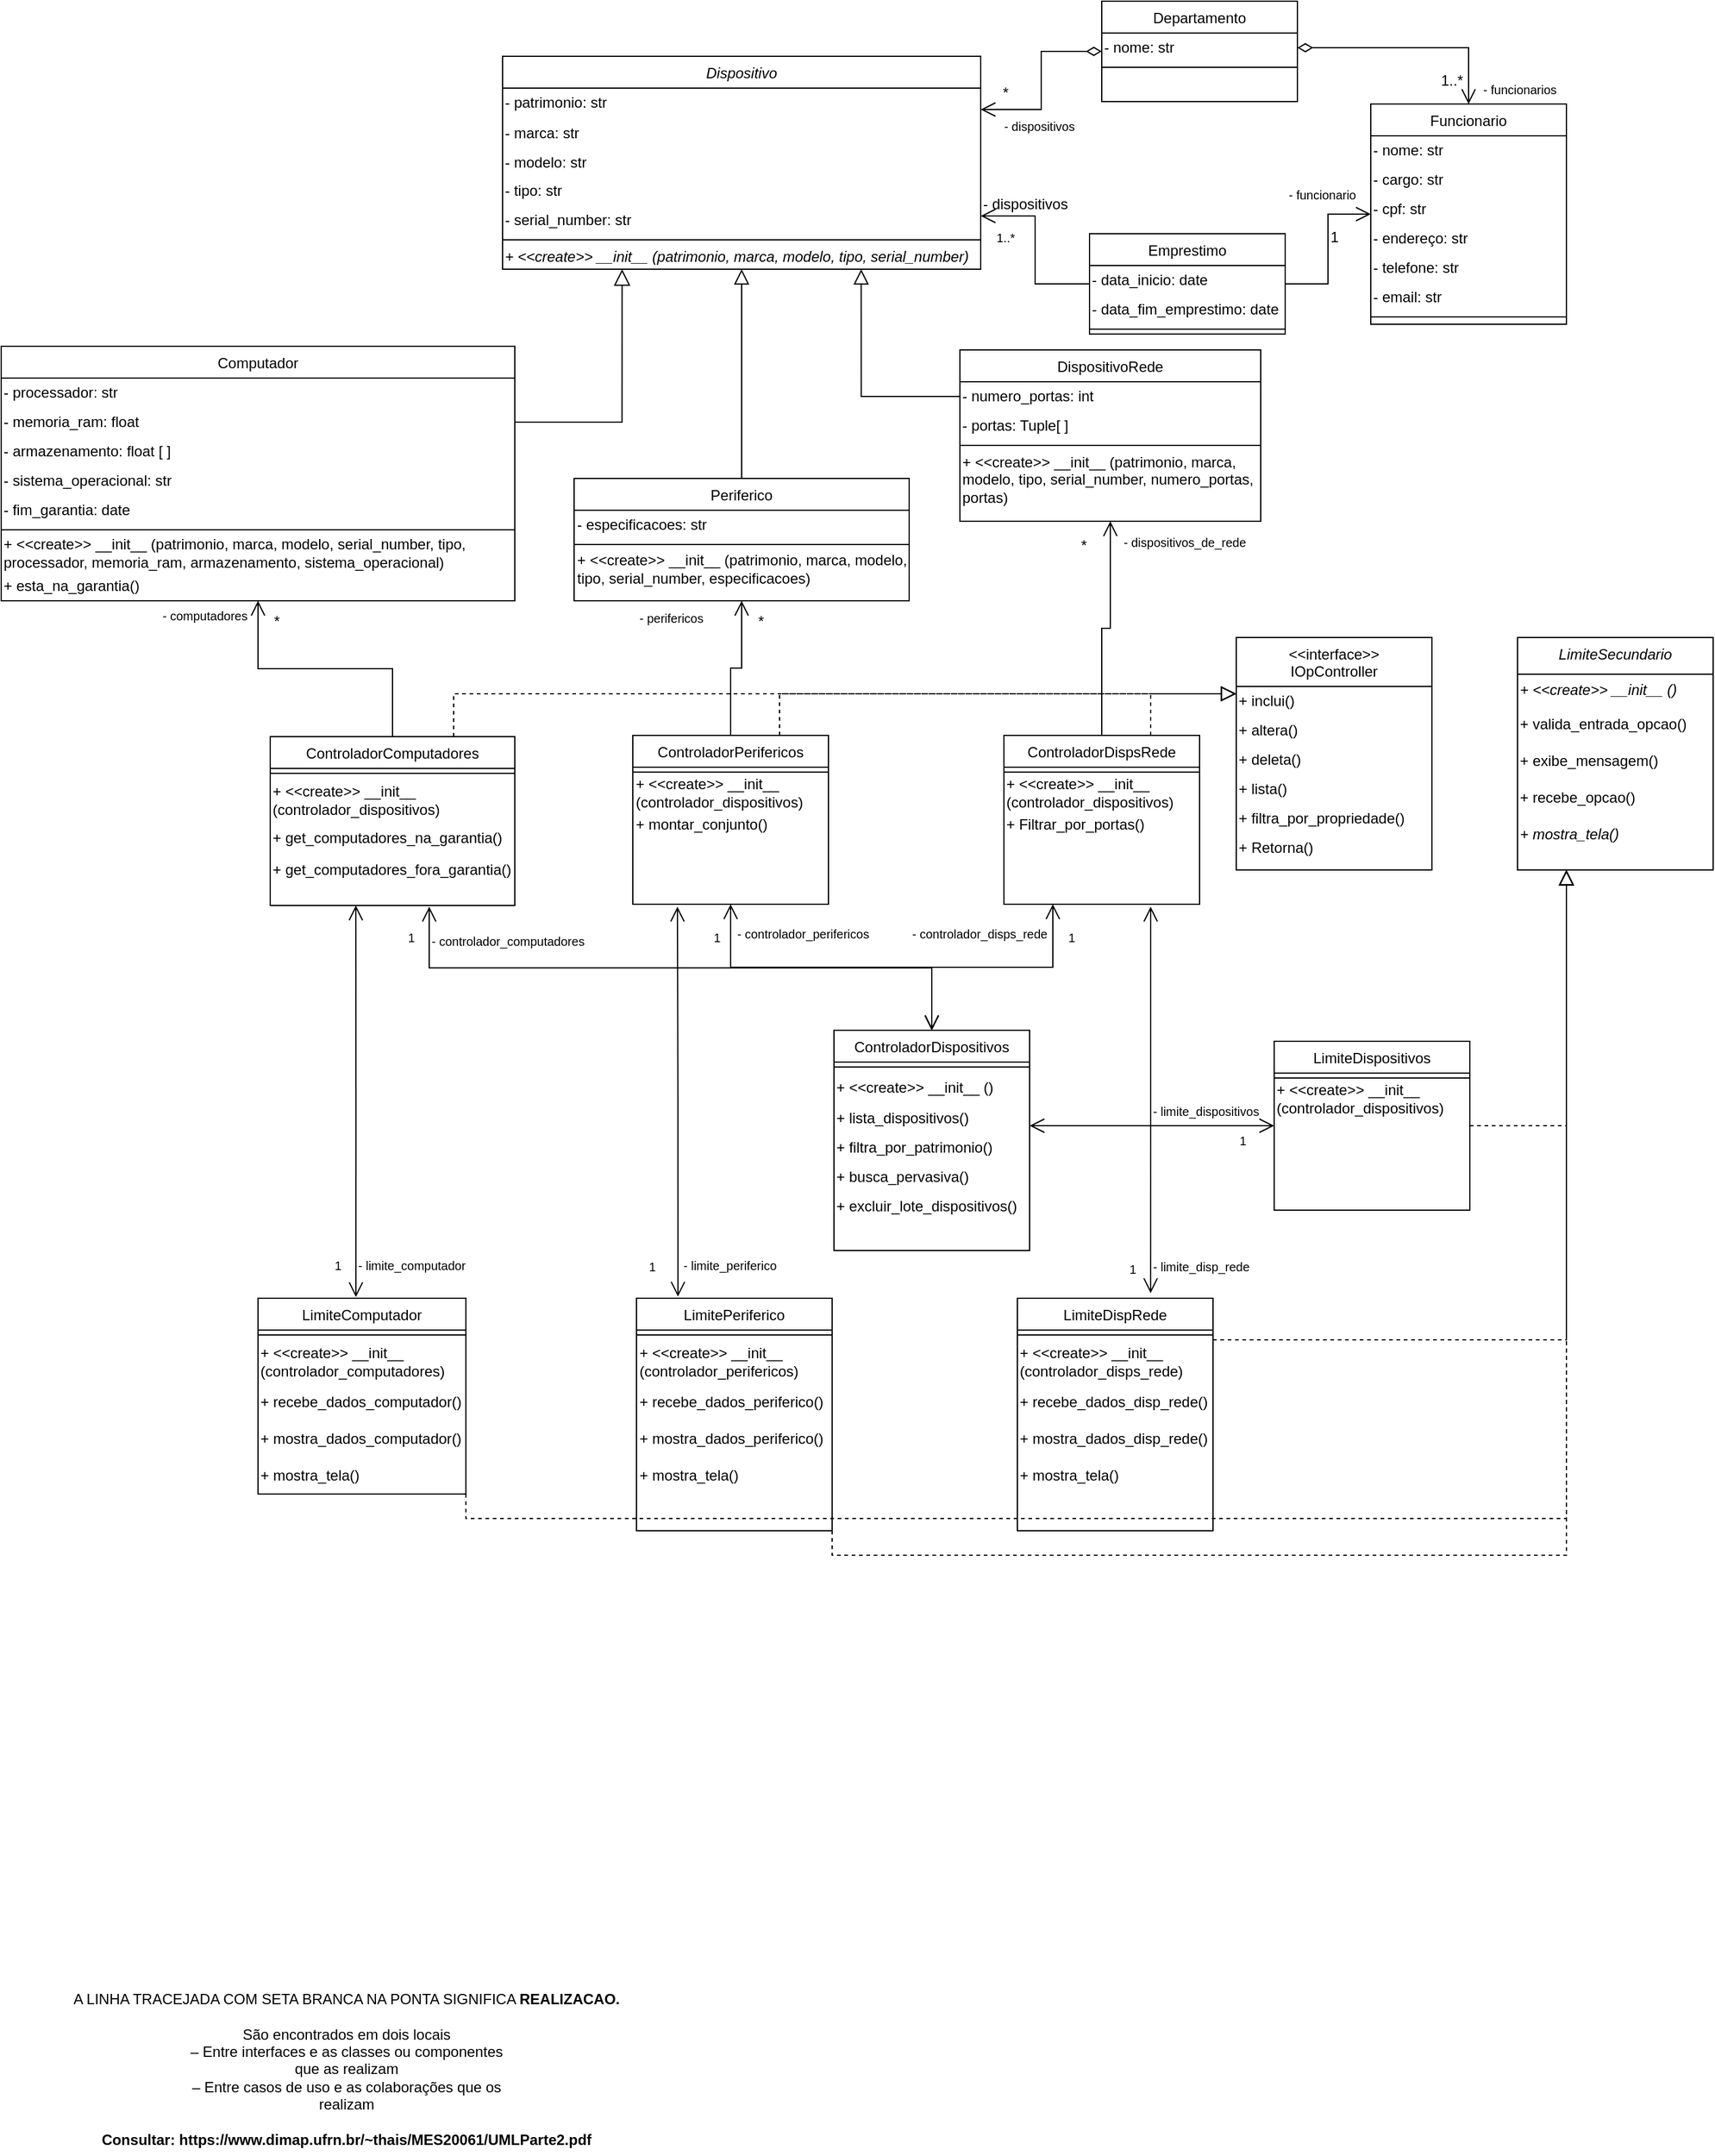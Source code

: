 <mxfile version="21.2.1" type="github">
  <diagram id="C5RBs43oDa-KdzZeNtuy" name="Page-1">
    <mxGraphModel dx="1195" dy="635" grid="1" gridSize="10" guides="1" tooltips="1" connect="1" arrows="1" fold="1" page="1" pageScale="1" pageWidth="827" pageHeight="1169" math="0" shadow="0">
      <root>
        <mxCell id="WIyWlLk6GJQsqaUBKTNV-0" />
        <mxCell id="WIyWlLk6GJQsqaUBKTNV-1" parent="WIyWlLk6GJQsqaUBKTNV-0" />
        <mxCell id="NYMDARJwrDoibZUPulRY-10" style="edgeStyle=orthogonalEdgeStyle;orthogonalLoop=1;jettySize=auto;html=1;exitX=1;exitY=0.25;exitDx=0;exitDy=0;endArrow=diamondThin;endFill=0;entryX=0;entryY=0.5;entryDx=0;entryDy=0;startArrow=open;startFill=0;endSize=10;startSize=10;movable=1;resizable=1;rotatable=1;deletable=1;editable=1;locked=0;connectable=1;shadow=0;strokeColor=default;rounded=0;jumpStyle=none;jumpSize=6;strokeWidth=1;" parent="WIyWlLk6GJQsqaUBKTNV-1" source="zkfFHV4jXpPFQw0GAbJ--0" target="NYMDARJwrDoibZUPulRY-5" edge="1">
          <mxGeometry relative="1" as="geometry">
            <mxPoint x="970" y="445" as="targetPoint" />
          </mxGeometry>
        </mxCell>
        <mxCell id="zkfFHV4jXpPFQw0GAbJ--13" value="Periferico" style="swimlane;fontStyle=0;align=center;verticalAlign=top;childLayout=stackLayout;horizontal=1;startSize=26;horizontalStack=0;resizeParent=1;resizeLast=0;collapsible=1;marginBottom=0;rounded=0;shadow=0;strokeWidth=1;" parent="WIyWlLk6GJQsqaUBKTNV-1" vertex="1">
          <mxGeometry x="508.5" y="690" width="274" height="100" as="geometry">
            <mxRectangle x="508.5" y="690" width="170" height="26" as="alternateBounds" />
          </mxGeometry>
        </mxCell>
        <mxCell id="NYMDARJwrDoibZUPulRY-46" value="- especificacoes: str" style="text;html=1;strokeColor=none;fillColor=none;align=left;verticalAlign=middle;whiteSpace=wrap;rounded=0;" parent="zkfFHV4jXpPFQw0GAbJ--13" vertex="1">
          <mxGeometry y="26" width="274" height="24" as="geometry" />
        </mxCell>
        <mxCell id="zkfFHV4jXpPFQw0GAbJ--15" value="" style="line;html=1;strokeWidth=1;align=left;verticalAlign=middle;spacingTop=-1;spacingLeft=3;spacingRight=3;rotatable=0;labelPosition=right;points=[];portConstraint=eastwest;" parent="zkfFHV4jXpPFQw0GAbJ--13" vertex="1">
          <mxGeometry y="50" width="274" height="8" as="geometry" />
        </mxCell>
        <mxCell id="lidPcUaBoBGW-wPT9ohr-1" value="&lt;span style=&quot;border-color: var(--border-color);&quot;&gt;+ &amp;lt;&amp;lt;create&amp;gt;&amp;gt; __init__ (patrimonio, marca, modelo, tipo, serial_number, especificacoes)&lt;/span&gt;" style="text;html=1;strokeColor=none;fillColor=none;align=left;verticalAlign=middle;whiteSpace=wrap;rounded=0;" vertex="1" parent="zkfFHV4jXpPFQw0GAbJ--13">
          <mxGeometry y="58" width="274" height="32" as="geometry" />
        </mxCell>
        <mxCell id="zkfFHV4jXpPFQw0GAbJ--16" value="" style="endArrow=block;endSize=10;endFill=0;shadow=0;strokeWidth=1;rounded=0;edgeStyle=elbowEdgeStyle;elbow=vertical;entryX=0.5;entryY=1;entryDx=0;entryDy=0;" parent="WIyWlLk6GJQsqaUBKTNV-1" source="zkfFHV4jXpPFQw0GAbJ--13" target="zkfFHV4jXpPFQw0GAbJ--0" edge="1">
          <mxGeometry width="160" relative="1" as="geometry">
            <mxPoint x="540" y="663" as="sourcePoint" />
            <mxPoint x="620" y="510" as="targetPoint" />
          </mxGeometry>
        </mxCell>
        <mxCell id="NYMDARJwrDoibZUPulRY-9" style="edgeStyle=orthogonalEdgeStyle;rounded=0;orthogonalLoop=1;jettySize=auto;html=1;exitX=1;exitY=0.5;exitDx=0;exitDy=0;entryX=0.5;entryY=0;entryDx=0;entryDy=0;endArrow=open;endFill=0;startArrow=diamondThin;startFill=0;endSize=10;startSize=10;" parent="WIyWlLk6GJQsqaUBKTNV-1" source="NYMDARJwrDoibZUPulRY-19" target="NYMDARJwrDoibZUPulRY-7" edge="1">
          <mxGeometry relative="1" as="geometry" />
        </mxCell>
        <mxCell id="NYMDARJwrDoibZUPulRY-5" value="Departamento" style="swimlane;fontStyle=0;align=center;verticalAlign=top;childLayout=stackLayout;horizontal=1;startSize=26;horizontalStack=0;resizeParent=1;resizeLast=0;collapsible=1;marginBottom=0;rounded=0;shadow=0;strokeWidth=1;" parent="WIyWlLk6GJQsqaUBKTNV-1" vertex="1">
          <mxGeometry x="940" y="300" width="160" height="82" as="geometry">
            <mxRectangle x="340" y="380" width="170" height="26" as="alternateBounds" />
          </mxGeometry>
        </mxCell>
        <mxCell id="NYMDARJwrDoibZUPulRY-19" value="- nome: str" style="text;html=1;strokeColor=none;fillColor=none;align=left;verticalAlign=middle;whiteSpace=wrap;rounded=0;" parent="NYMDARJwrDoibZUPulRY-5" vertex="1">
          <mxGeometry y="26" width="160" height="24" as="geometry" />
        </mxCell>
        <mxCell id="NYMDARJwrDoibZUPulRY-6" value="" style="line;html=1;strokeWidth=1;align=left;verticalAlign=middle;spacingTop=-1;spacingLeft=3;spacingRight=3;rotatable=0;labelPosition=right;points=[];portConstraint=eastwest;" parent="NYMDARJwrDoibZUPulRY-5" vertex="1">
          <mxGeometry y="50" width="160" height="8" as="geometry" />
        </mxCell>
        <mxCell id="NYMDARJwrDoibZUPulRY-7" value="Funcionario" style="swimlane;fontStyle=0;align=center;verticalAlign=top;childLayout=stackLayout;horizontal=1;startSize=26;horizontalStack=0;resizeParent=1;resizeLast=0;collapsible=1;marginBottom=0;rounded=0;shadow=0;strokeWidth=1;" parent="WIyWlLk6GJQsqaUBKTNV-1" vertex="1">
          <mxGeometry x="1160" y="384" width="160" height="180" as="geometry">
            <mxRectangle x="340" y="380" width="170" height="26" as="alternateBounds" />
          </mxGeometry>
        </mxCell>
        <mxCell id="NYMDARJwrDoibZUPulRY-22" value="- nome: str" style="text;html=1;strokeColor=none;fillColor=none;align=left;verticalAlign=middle;whiteSpace=wrap;rounded=0;" parent="NYMDARJwrDoibZUPulRY-7" vertex="1">
          <mxGeometry y="26" width="160" height="24" as="geometry" />
        </mxCell>
        <mxCell id="NYMDARJwrDoibZUPulRY-23" value="- cargo: str" style="text;html=1;strokeColor=none;fillColor=none;align=left;verticalAlign=middle;whiteSpace=wrap;rounded=0;" parent="NYMDARJwrDoibZUPulRY-7" vertex="1">
          <mxGeometry y="50" width="160" height="24" as="geometry" />
        </mxCell>
        <mxCell id="NYMDARJwrDoibZUPulRY-24" value="- cpf: str" style="text;html=1;strokeColor=none;fillColor=none;align=left;verticalAlign=middle;whiteSpace=wrap;rounded=0;" parent="NYMDARJwrDoibZUPulRY-7" vertex="1">
          <mxGeometry y="74" width="160" height="24" as="geometry" />
        </mxCell>
        <mxCell id="NYMDARJwrDoibZUPulRY-25" value="- endereço: str" style="text;html=1;strokeColor=none;fillColor=none;align=left;verticalAlign=middle;whiteSpace=wrap;rounded=0;" parent="NYMDARJwrDoibZUPulRY-7" vertex="1">
          <mxGeometry y="98" width="160" height="24" as="geometry" />
        </mxCell>
        <mxCell id="NYMDARJwrDoibZUPulRY-26" value="- telefone: str" style="text;html=1;strokeColor=none;fillColor=none;align=left;verticalAlign=middle;whiteSpace=wrap;rounded=0;" parent="NYMDARJwrDoibZUPulRY-7" vertex="1">
          <mxGeometry y="122" width="160" height="24" as="geometry" />
        </mxCell>
        <mxCell id="NYMDARJwrDoibZUPulRY-27" value="- email: str" style="text;html=1;strokeColor=none;fillColor=none;align=left;verticalAlign=middle;whiteSpace=wrap;rounded=0;" parent="NYMDARJwrDoibZUPulRY-7" vertex="1">
          <mxGeometry y="146" width="160" height="24" as="geometry" />
        </mxCell>
        <mxCell id="NYMDARJwrDoibZUPulRY-8" value="" style="line;html=1;strokeWidth=1;align=left;verticalAlign=middle;spacingTop=-1;spacingLeft=3;spacingRight=3;rotatable=0;labelPosition=right;points=[];portConstraint=eastwest;" parent="NYMDARJwrDoibZUPulRY-7" vertex="1">
          <mxGeometry y="170" width="160" height="8" as="geometry" />
        </mxCell>
        <mxCell id="NYMDARJwrDoibZUPulRY-15" style="edgeStyle=orthogonalEdgeStyle;rounded=0;orthogonalLoop=1;jettySize=auto;html=1;exitX=1;exitY=0.5;exitDx=0;exitDy=0;entryX=0;entryY=0.5;entryDx=0;entryDy=0;endArrow=open;endFill=0;endSize=10;startSize=10;" parent="WIyWlLk6GJQsqaUBKTNV-1" source="NYMDARJwrDoibZUPulRY-12" target="NYMDARJwrDoibZUPulRY-7" edge="1">
          <mxGeometry relative="1" as="geometry" />
        </mxCell>
        <mxCell id="NYMDARJwrDoibZUPulRY-12" value="Emprestimo" style="swimlane;fontStyle=0;align=center;verticalAlign=top;childLayout=stackLayout;horizontal=1;startSize=26;horizontalStack=0;resizeParent=1;resizeLast=0;collapsible=1;marginBottom=0;rounded=0;shadow=0;strokeWidth=1;" parent="WIyWlLk6GJQsqaUBKTNV-1" vertex="1">
          <mxGeometry x="930" y="490" width="160" height="82" as="geometry">
            <mxRectangle x="340" y="380" width="170" height="26" as="alternateBounds" />
          </mxGeometry>
        </mxCell>
        <mxCell id="NYMDARJwrDoibZUPulRY-32" value="- data_inicio: date" style="text;html=1;strokeColor=none;fillColor=none;align=left;verticalAlign=middle;whiteSpace=wrap;rounded=0;spacing=2;" parent="NYMDARJwrDoibZUPulRY-12" vertex="1">
          <mxGeometry y="26" width="160" height="24" as="geometry" />
        </mxCell>
        <mxCell id="NYMDARJwrDoibZUPulRY-33" value="- data_fim_emprestimo: date" style="text;html=1;strokeColor=none;fillColor=none;align=left;verticalAlign=middle;whiteSpace=wrap;rounded=0;spacing=2;" parent="NYMDARJwrDoibZUPulRY-12" vertex="1">
          <mxGeometry y="50" width="160" height="24" as="geometry" />
        </mxCell>
        <mxCell id="NYMDARJwrDoibZUPulRY-13" value="" style="line;html=1;strokeWidth=1;align=left;verticalAlign=middle;spacingTop=-1;spacingLeft=3;spacingRight=3;rotatable=0;labelPosition=right;points=[];portConstraint=eastwest;" parent="NYMDARJwrDoibZUPulRY-12" vertex="1">
          <mxGeometry y="74" width="160" height="8" as="geometry" />
        </mxCell>
        <mxCell id="NYMDARJwrDoibZUPulRY-21" value="- funcionarios" style="text;html=1;strokeColor=none;fillColor=none;align=left;verticalAlign=middle;whiteSpace=wrap;rounded=0;fontSize=10;" parent="WIyWlLk6GJQsqaUBKTNV-1" vertex="1">
          <mxGeometry x="1250" y="360" width="160" height="24" as="geometry" />
        </mxCell>
        <mxCell id="NYMDARJwrDoibZUPulRY-30" value="- funcionario" style="text;html=1;strokeColor=none;fillColor=none;align=right;verticalAlign=middle;whiteSpace=wrap;rounded=0;spacing=2;fontSize=10;" parent="WIyWlLk6GJQsqaUBKTNV-1" vertex="1">
          <mxGeometry x="990" y="446" width="160" height="24" as="geometry" />
        </mxCell>
        <mxCell id="NYMDARJwrDoibZUPulRY-34" value="Computador" style="swimlane;fontStyle=0;align=center;verticalAlign=top;childLayout=stackLayout;horizontal=1;startSize=26;horizontalStack=0;resizeParent=1;resizeLast=0;collapsible=1;marginBottom=0;rounded=0;shadow=0;strokeWidth=1;" parent="WIyWlLk6GJQsqaUBKTNV-1" vertex="1">
          <mxGeometry x="40" y="582" width="420" height="208" as="geometry">
            <mxRectangle x="230" y="140" width="160" height="26" as="alternateBounds" />
          </mxGeometry>
        </mxCell>
        <mxCell id="NYMDARJwrDoibZUPulRY-35" value="- processador: str" style="text;html=1;strokeColor=none;fillColor=none;align=left;verticalAlign=middle;whiteSpace=wrap;rounded=0;" parent="NYMDARJwrDoibZUPulRY-34" vertex="1">
          <mxGeometry y="26" width="420" height="24" as="geometry" />
        </mxCell>
        <mxCell id="NYMDARJwrDoibZUPulRY-36" value="- memoria_ram: float" style="text;html=1;strokeColor=none;fillColor=none;align=left;verticalAlign=middle;whiteSpace=wrap;rounded=0;" parent="NYMDARJwrDoibZUPulRY-34" vertex="1">
          <mxGeometry y="50" width="420" height="24" as="geometry" />
        </mxCell>
        <mxCell id="NYMDARJwrDoibZUPulRY-37" value="- armazenamento: float [ ]" style="text;html=1;strokeColor=none;fillColor=none;align=left;verticalAlign=middle;whiteSpace=wrap;rounded=0;spacing=2;" parent="NYMDARJwrDoibZUPulRY-34" vertex="1">
          <mxGeometry y="74" width="420" height="24" as="geometry" />
        </mxCell>
        <mxCell id="NYMDARJwrDoibZUPulRY-39" value="- sistema_operacional: str" style="text;html=1;strokeColor=none;fillColor=none;align=left;verticalAlign=middle;whiteSpace=wrap;rounded=0;spacing=2;" parent="NYMDARJwrDoibZUPulRY-34" vertex="1">
          <mxGeometry y="98" width="420" height="24" as="geometry" />
        </mxCell>
        <mxCell id="lidPcUaBoBGW-wPT9ohr-49" value="- fim_garantia: date" style="text;html=1;strokeColor=none;fillColor=none;align=left;verticalAlign=middle;whiteSpace=wrap;rounded=0;spacing=2;" vertex="1" parent="NYMDARJwrDoibZUPulRY-34">
          <mxGeometry y="122" width="420" height="24" as="geometry" />
        </mxCell>
        <mxCell id="NYMDARJwrDoibZUPulRY-38" value="" style="line;html=1;strokeWidth=1;align=left;verticalAlign=middle;spacingTop=-1;spacingLeft=3;spacingRight=3;rotatable=0;labelPosition=right;points=[];portConstraint=eastwest;" parent="NYMDARJwrDoibZUPulRY-34" vertex="1">
          <mxGeometry y="146" width="420" height="8" as="geometry" />
        </mxCell>
        <mxCell id="6fdoiSY8JXqc6EE2YmAn-54" value="+ &amp;lt;&amp;lt;create&amp;gt;&amp;gt; __init__ (patrimonio, marca, modelo, serial_number&lt;span&gt;, tipo, processador, memoria_ram, armazenamento, sistema_operacional)&lt;/span&gt;" style="text;html=1;strokeColor=none;fillColor=none;align=left;verticalAlign=middle;whiteSpace=wrap;rounded=0;spacing=2;fontStyle=0" parent="NYMDARJwrDoibZUPulRY-34" vertex="1">
          <mxGeometry y="154" width="420" height="30" as="geometry" />
        </mxCell>
        <mxCell id="lidPcUaBoBGW-wPT9ohr-50" value="&lt;span style=&quot;border-color: var(--border-color);&quot;&gt;+ esta_na_garantia&lt;span style=&quot;&quot;&gt;()&lt;br&gt;&lt;/span&gt;&lt;/span&gt;" style="text;html=1;strokeColor=none;fillColor=none;align=left;verticalAlign=middle;whiteSpace=wrap;rounded=0;fontStyle=0" vertex="1" parent="NYMDARJwrDoibZUPulRY-34">
          <mxGeometry y="184" width="420" height="24" as="geometry" />
        </mxCell>
        <mxCell id="NYMDARJwrDoibZUPulRY-47" value="DispositivoRede" style="swimlane;fontStyle=0;align=center;verticalAlign=top;childLayout=stackLayout;horizontal=1;startSize=26;horizontalStack=0;resizeParent=1;resizeLast=0;collapsible=1;marginBottom=0;rounded=0;shadow=0;strokeWidth=1;" parent="WIyWlLk6GJQsqaUBKTNV-1" vertex="1">
          <mxGeometry x="824" y="585" width="246" height="140" as="geometry">
            <mxRectangle x="230" y="140" width="160" height="26" as="alternateBounds" />
          </mxGeometry>
        </mxCell>
        <mxCell id="NYMDARJwrDoibZUPulRY-49" value="- numero_portas: int" style="text;html=1;strokeColor=none;fillColor=none;align=left;verticalAlign=middle;whiteSpace=wrap;rounded=0;" parent="NYMDARJwrDoibZUPulRY-47" vertex="1">
          <mxGeometry y="26" width="246" height="24" as="geometry" />
        </mxCell>
        <mxCell id="NYMDARJwrDoibZUPulRY-50" value="- portas: Tuple[ ]" style="text;html=1;strokeColor=none;fillColor=none;align=left;verticalAlign=middle;whiteSpace=wrap;rounded=0;spacing=2;" parent="NYMDARJwrDoibZUPulRY-47" vertex="1">
          <mxGeometry y="50" width="246" height="24" as="geometry" />
        </mxCell>
        <mxCell id="NYMDARJwrDoibZUPulRY-52" value="" style="line;html=1;strokeWidth=1;align=left;verticalAlign=middle;spacingTop=-1;spacingLeft=3;spacingRight=3;rotatable=0;labelPosition=right;points=[];portConstraint=eastwest;" parent="NYMDARJwrDoibZUPulRY-47" vertex="1">
          <mxGeometry y="74" width="246" height="8" as="geometry" />
        </mxCell>
        <mxCell id="lidPcUaBoBGW-wPT9ohr-5" value="&lt;span style=&quot;border-color: var(--border-color);&quot;&gt;+ &amp;lt;&amp;lt;create&amp;gt;&amp;gt; __init__ (patrimonio, marca, modelo, tipo, serial_number, numero_portas, portas)&lt;/span&gt;" style="text;html=1;strokeColor=none;fillColor=none;align=left;verticalAlign=middle;whiteSpace=wrap;rounded=0;" vertex="1" parent="NYMDARJwrDoibZUPulRY-47">
          <mxGeometry y="82" width="246" height="48" as="geometry" />
        </mxCell>
        <mxCell id="nvPoZxZMlYjXfIzX_Q3Y-1" value="" style="endArrow=block;endSize=10;endFill=0;shadow=0;strokeWidth=1;rounded=0;edgeStyle=orthogonalEdgeStyle;elbow=vertical;exitX=0;exitY=0.5;exitDx=0;exitDy=0;entryX=0.75;entryY=1;entryDx=0;entryDy=0;" parent="WIyWlLk6GJQsqaUBKTNV-1" source="NYMDARJwrDoibZUPulRY-49" edge="1" target="6fdoiSY8JXqc6EE2YmAn-51">
          <mxGeometry width="160" relative="1" as="geometry">
            <mxPoint x="749.5" y="672" as="sourcePoint" />
            <mxPoint x="730" y="530" as="targetPoint" />
          </mxGeometry>
        </mxCell>
        <mxCell id="nvPoZxZMlYjXfIzX_Q3Y-3" style="edgeStyle=orthogonalEdgeStyle;rounded=0;orthogonalLoop=1;jettySize=auto;html=1;exitX=1;exitY=0.5;exitDx=0;exitDy=0;endArrow=block;endFill=0;endSize=11;entryX=0.25;entryY=1;entryDx=0;entryDy=0;" parent="WIyWlLk6GJQsqaUBKTNV-1" source="NYMDARJwrDoibZUPulRY-36" edge="1" target="6fdoiSY8JXqc6EE2YmAn-51">
          <mxGeometry relative="1" as="geometry">
            <mxPoint x="560" y="520" as="targetPoint" />
          </mxGeometry>
        </mxCell>
        <mxCell id="nvPoZxZMlYjXfIzX_Q3Y-22" style="edgeStyle=orthogonalEdgeStyle;rounded=0;orthogonalLoop=1;jettySize=auto;html=1;exitX=0.5;exitY=0;exitDx=0;exitDy=0;entryX=0.5;entryY=1;entryDx=0;entryDy=0;endArrow=open;endFill=0;endSize=10;startSize=10;" parent="WIyWlLk6GJQsqaUBKTNV-1" source="nvPoZxZMlYjXfIzX_Q3Y-4" target="zkfFHV4jXpPFQw0GAbJ--13" edge="1">
          <mxGeometry relative="1" as="geometry" />
        </mxCell>
        <mxCell id="6fdoiSY8JXqc6EE2YmAn-33" style="edgeStyle=orthogonalEdgeStyle;rounded=0;orthogonalLoop=1;jettySize=auto;html=1;exitX=0.5;exitY=1;exitDx=0;exitDy=0;entryX=0.5;entryY=0;entryDx=0;entryDy=0;endArrow=open;endFill=0;endSize=10;startSize=10;startArrow=open;startFill=0;" parent="WIyWlLk6GJQsqaUBKTNV-1" source="nvPoZxZMlYjXfIzX_Q3Y-4" target="nvPoZxZMlYjXfIzX_Q3Y-23" edge="1">
          <mxGeometry relative="1" as="geometry" />
        </mxCell>
        <mxCell id="lidPcUaBoBGW-wPT9ohr-23" style="rounded=0;orthogonalLoop=1;jettySize=auto;html=1;exitX=0.75;exitY=0;exitDx=0;exitDy=0;dashed=1;endSize=10;endArrow=block;endFill=0;edgeStyle=orthogonalEdgeStyle;entryX=0;entryY=0.25;entryDx=0;entryDy=0;" edge="1" parent="WIyWlLk6GJQsqaUBKTNV-1" source="nvPoZxZMlYjXfIzX_Q3Y-4" target="lidPcUaBoBGW-wPT9ohr-27">
          <mxGeometry relative="1" as="geometry">
            <mxPoint x="1000" y="840" as="targetPoint" />
          </mxGeometry>
        </mxCell>
        <mxCell id="nvPoZxZMlYjXfIzX_Q3Y-4" value="ControladorPerifericos" style="swimlane;fontStyle=0;align=center;verticalAlign=top;childLayout=stackLayout;horizontal=1;startSize=26;horizontalStack=0;resizeParent=1;resizeLast=0;collapsible=1;marginBottom=0;rounded=0;shadow=0;strokeWidth=1;" parent="WIyWlLk6GJQsqaUBKTNV-1" vertex="1">
          <mxGeometry x="556.5" y="900" width="160" height="138" as="geometry">
            <mxRectangle x="230" y="140" width="160" height="26" as="alternateBounds" />
          </mxGeometry>
        </mxCell>
        <mxCell id="nvPoZxZMlYjXfIzX_Q3Y-9" value="" style="line;html=1;strokeWidth=1;align=left;verticalAlign=middle;spacingTop=-1;spacingLeft=3;spacingRight=3;rotatable=0;labelPosition=right;points=[];portConstraint=eastwest;" parent="nvPoZxZMlYjXfIzX_Q3Y-4" vertex="1">
          <mxGeometry y="26" width="160" height="8" as="geometry" />
        </mxCell>
        <mxCell id="lidPcUaBoBGW-wPT9ohr-38" value="&lt;span style=&quot;border-color: var(--border-color);&quot;&gt;+ &amp;lt;&amp;lt;create&amp;gt;&amp;gt; __init__ (controlador_dispositivos)&lt;/span&gt;" style="text;html=1;strokeColor=none;fillColor=none;align=left;verticalAlign=middle;whiteSpace=wrap;rounded=0;fontStyle=0" vertex="1" parent="nvPoZxZMlYjXfIzX_Q3Y-4">
          <mxGeometry y="34" width="160" height="26" as="geometry" />
        </mxCell>
        <mxCell id="lidPcUaBoBGW-wPT9ohr-53" value="&lt;span style=&quot;border-color: var(--border-color);&quot;&gt;+ montar_conjunto()&lt;/span&gt;" style="text;html=1;strokeColor=none;fillColor=none;align=left;verticalAlign=middle;whiteSpace=wrap;rounded=0;fontStyle=0" vertex="1" parent="nvPoZxZMlYjXfIzX_Q3Y-4">
          <mxGeometry y="60" width="160" height="26" as="geometry" />
        </mxCell>
        <mxCell id="nvPoZxZMlYjXfIzX_Q3Y-20" style="edgeStyle=orthogonalEdgeStyle;rounded=0;orthogonalLoop=1;jettySize=auto;html=1;exitX=0.5;exitY=0;exitDx=0;exitDy=0;entryX=0.5;entryY=1;entryDx=0;entryDy=0;endArrow=open;endFill=0;endSize=10;startSize=10;" parent="WIyWlLk6GJQsqaUBKTNV-1" source="nvPoZxZMlYjXfIzX_Q3Y-29" target="NYMDARJwrDoibZUPulRY-34" edge="1">
          <mxGeometry relative="1" as="geometry" />
        </mxCell>
        <mxCell id="nvPoZxZMlYjXfIzX_Q3Y-21" style="edgeStyle=orthogonalEdgeStyle;rounded=0;orthogonalLoop=1;jettySize=auto;html=1;exitX=0.5;exitY=0;exitDx=0;exitDy=0;entryX=0.5;entryY=1;entryDx=0;entryDy=0;endArrow=open;endFill=0;endSize=10;startSize=10;" parent="WIyWlLk6GJQsqaUBKTNV-1" source="nvPoZxZMlYjXfIzX_Q3Y-35" target="NYMDARJwrDoibZUPulRY-47" edge="1">
          <mxGeometry relative="1" as="geometry">
            <mxPoint x="826" y="760" as="targetPoint" />
          </mxGeometry>
        </mxCell>
        <mxCell id="nvPoZxZMlYjXfIzX_Q3Y-23" value="ControladorDispositivos" style="swimlane;fontStyle=0;align=center;verticalAlign=top;childLayout=stackLayout;horizontal=1;startSize=26;horizontalStack=0;resizeParent=1;resizeLast=0;collapsible=1;marginBottom=0;rounded=0;shadow=0;strokeWidth=1;" parent="WIyWlLk6GJQsqaUBKTNV-1" vertex="1">
          <mxGeometry x="721" y="1141" width="160" height="180" as="geometry">
            <mxRectangle x="230" y="140" width="160" height="26" as="alternateBounds" />
          </mxGeometry>
        </mxCell>
        <mxCell id="nvPoZxZMlYjXfIzX_Q3Y-28" value="" style="line;html=1;strokeWidth=1;align=left;verticalAlign=middle;spacingTop=-1;spacingLeft=3;spacingRight=3;rotatable=0;labelPosition=right;points=[];portConstraint=eastwest;" parent="nvPoZxZMlYjXfIzX_Q3Y-23" vertex="1">
          <mxGeometry y="26" width="160" height="8" as="geometry" />
        </mxCell>
        <mxCell id="lidPcUaBoBGW-wPT9ohr-9" value="&lt;span style=&quot;border-color: var(--border-color);&quot;&gt;+ &amp;lt;&amp;lt;create&amp;gt;&amp;gt; __init__ ()&lt;/span&gt;" style="text;html=1;strokeColor=none;fillColor=none;align=left;verticalAlign=middle;whiteSpace=wrap;rounded=0;fontStyle=0" vertex="1" parent="nvPoZxZMlYjXfIzX_Q3Y-23">
          <mxGeometry y="34" width="160" height="26" as="geometry" />
        </mxCell>
        <mxCell id="lidPcUaBoBGW-wPT9ohr-13" value="&lt;span style=&quot;border-color: var(--border-color);&quot;&gt;+ &lt;span style=&quot;&quot;&gt;lista_dispositivos()&lt;br&gt;&lt;/span&gt;&lt;/span&gt;" style="text;html=1;strokeColor=none;fillColor=none;align=left;verticalAlign=middle;whiteSpace=wrap;rounded=0;fontStyle=0" vertex="1" parent="nvPoZxZMlYjXfIzX_Q3Y-23">
          <mxGeometry y="60" width="160" height="24" as="geometry" />
        </mxCell>
        <mxCell id="lidPcUaBoBGW-wPT9ohr-14" value="&lt;span style=&quot;border-color: var(--border-color);&quot;&gt;+ &lt;span style=&quot;&quot;&gt;filtra_por_patrimonio()&lt;br&gt;&lt;/span&gt;&lt;/span&gt;" style="text;html=1;strokeColor=none;fillColor=none;align=left;verticalAlign=middle;whiteSpace=wrap;rounded=0;fontStyle=0" vertex="1" parent="nvPoZxZMlYjXfIzX_Q3Y-23">
          <mxGeometry y="84" width="160" height="24" as="geometry" />
        </mxCell>
        <mxCell id="lidPcUaBoBGW-wPT9ohr-29" value="&lt;span style=&quot;border-color: var(--border-color);&quot;&gt;+ busca_pervasiva&lt;span style=&quot;&quot;&gt;()&lt;br&gt;&lt;/span&gt;&lt;/span&gt;" style="text;html=1;strokeColor=none;fillColor=none;align=left;verticalAlign=middle;whiteSpace=wrap;rounded=0;fontStyle=0" vertex="1" parent="nvPoZxZMlYjXfIzX_Q3Y-23">
          <mxGeometry y="108" width="160" height="24" as="geometry" />
        </mxCell>
        <mxCell id="lidPcUaBoBGW-wPT9ohr-31" value="&lt;span style=&quot;border-color: var(--border-color);&quot;&gt;+&amp;nbsp;excluir_lote_dispositivos&lt;span style=&quot;&quot;&gt;()&lt;br&gt;&lt;/span&gt;&lt;/span&gt;" style="text;html=1;strokeColor=none;fillColor=none;align=left;verticalAlign=middle;whiteSpace=wrap;rounded=0;fontStyle=0" vertex="1" parent="nvPoZxZMlYjXfIzX_Q3Y-23">
          <mxGeometry y="132" width="160" height="24" as="geometry" />
        </mxCell>
        <mxCell id="6fdoiSY8JXqc6EE2YmAn-16" style="edgeStyle=orthogonalEdgeStyle;rounded=0;orthogonalLoop=1;jettySize=auto;html=1;entryX=0.5;entryY=0;entryDx=0;entryDy=0;endArrow=open;endFill=0;endSize=10;startSize=10;startArrow=open;startFill=0;" parent="WIyWlLk6GJQsqaUBKTNV-1" target="nvPoZxZMlYjXfIzX_Q3Y-23" edge="1">
          <mxGeometry relative="1" as="geometry">
            <mxPoint x="390" y="1040" as="sourcePoint" />
            <Array as="points">
              <mxPoint x="390" y="1090" />
              <mxPoint x="801" y="1090" />
            </Array>
          </mxGeometry>
        </mxCell>
        <mxCell id="lidPcUaBoBGW-wPT9ohr-24" style="rounded=0;orthogonalLoop=1;jettySize=auto;html=1;exitX=0.75;exitY=0;exitDx=0;exitDy=0;endSize=10;endArrow=block;endFill=0;dashed=1;entryX=0;entryY=0.25;entryDx=0;entryDy=0;edgeStyle=orthogonalEdgeStyle;" edge="1" parent="WIyWlLk6GJQsqaUBKTNV-1" source="nvPoZxZMlYjXfIzX_Q3Y-29" target="lidPcUaBoBGW-wPT9ohr-27">
          <mxGeometry relative="1" as="geometry">
            <mxPoint x="1050" y="866.5" as="targetPoint" />
          </mxGeometry>
        </mxCell>
        <mxCell id="nvPoZxZMlYjXfIzX_Q3Y-29" value="ControladorComputadores" style="swimlane;fontStyle=0;align=center;verticalAlign=top;childLayout=stackLayout;horizontal=1;startSize=26;horizontalStack=0;resizeParent=1;resizeLast=0;collapsible=1;marginBottom=0;rounded=0;shadow=0;strokeWidth=1;" parent="WIyWlLk6GJQsqaUBKTNV-1" vertex="1">
          <mxGeometry x="260" y="901" width="200" height="138" as="geometry">
            <mxRectangle x="375.5" y="900" width="160" height="26" as="alternateBounds" />
          </mxGeometry>
        </mxCell>
        <mxCell id="nvPoZxZMlYjXfIzX_Q3Y-34" value="" style="line;html=1;strokeWidth=1;align=left;verticalAlign=middle;spacingTop=-1;spacingLeft=3;spacingRight=3;rotatable=0;labelPosition=right;points=[];portConstraint=eastwest;" parent="nvPoZxZMlYjXfIzX_Q3Y-29" vertex="1">
          <mxGeometry y="26" width="200" height="8" as="geometry" />
        </mxCell>
        <mxCell id="lidPcUaBoBGW-wPT9ohr-35" value="&lt;span style=&quot;border-color: var(--border-color);&quot;&gt;+ &amp;lt;&amp;lt;create&amp;gt;&amp;gt; __init__ (controlador_dispositivos)&lt;/span&gt;" style="text;html=1;strokeColor=none;fillColor=none;align=left;verticalAlign=middle;whiteSpace=wrap;rounded=0;fontStyle=0" vertex="1" parent="nvPoZxZMlYjXfIzX_Q3Y-29">
          <mxGeometry y="34" width="200" height="36" as="geometry" />
        </mxCell>
        <mxCell id="lidPcUaBoBGW-wPT9ohr-51" value="+&amp;nbsp;get_computadores_na_garantia()" style="text;html=1;strokeColor=none;fillColor=none;align=left;verticalAlign=middle;whiteSpace=wrap;rounded=0;fontStyle=0" vertex="1" parent="nvPoZxZMlYjXfIzX_Q3Y-29">
          <mxGeometry y="70" width="200" height="26" as="geometry" />
        </mxCell>
        <mxCell id="lidPcUaBoBGW-wPT9ohr-52" value="+&amp;nbsp;get_computadores_fora_garantia()" style="text;html=1;strokeColor=none;fillColor=none;align=left;verticalAlign=middle;whiteSpace=wrap;rounded=0;fontStyle=0" vertex="1" parent="nvPoZxZMlYjXfIzX_Q3Y-29">
          <mxGeometry y="96" width="200" height="26" as="geometry" />
        </mxCell>
        <mxCell id="6fdoiSY8JXqc6EE2YmAn-34" style="edgeStyle=orthogonalEdgeStyle;rounded=0;orthogonalLoop=1;jettySize=auto;html=1;exitX=0.25;exitY=1;exitDx=0;exitDy=0;entryX=0.5;entryY=0;entryDx=0;entryDy=0;endSize=10;endArrow=open;endFill=0;startSize=10;startArrow=open;startFill=0;" parent="WIyWlLk6GJQsqaUBKTNV-1" source="nvPoZxZMlYjXfIzX_Q3Y-35" target="nvPoZxZMlYjXfIzX_Q3Y-23" edge="1">
          <mxGeometry relative="1" as="geometry" />
        </mxCell>
        <mxCell id="lidPcUaBoBGW-wPT9ohr-25" style="rounded=0;orthogonalLoop=1;jettySize=auto;html=1;exitX=0.75;exitY=0;exitDx=0;exitDy=0;entryX=0;entryY=0.25;entryDx=0;entryDy=0;endSize=10;endArrow=block;endFill=0;dashed=1;edgeStyle=orthogonalEdgeStyle;" edge="1" parent="WIyWlLk6GJQsqaUBKTNV-1" source="nvPoZxZMlYjXfIzX_Q3Y-35" target="lidPcUaBoBGW-wPT9ohr-27">
          <mxGeometry relative="1" as="geometry">
            <mxPoint x="1050" y="866.5" as="targetPoint" />
          </mxGeometry>
        </mxCell>
        <mxCell id="nvPoZxZMlYjXfIzX_Q3Y-35" value="ControladorDispsRede" style="swimlane;fontStyle=0;align=center;verticalAlign=top;childLayout=stackLayout;horizontal=1;startSize=26;horizontalStack=0;resizeParent=1;resizeLast=0;collapsible=1;marginBottom=0;rounded=0;shadow=0;strokeWidth=1;" parent="WIyWlLk6GJQsqaUBKTNV-1" vertex="1">
          <mxGeometry x="860" y="900" width="160" height="138" as="geometry">
            <mxRectangle x="230" y="140" width="160" height="26" as="alternateBounds" />
          </mxGeometry>
        </mxCell>
        <mxCell id="nvPoZxZMlYjXfIzX_Q3Y-40" value="" style="line;html=1;strokeWidth=1;align=left;verticalAlign=middle;spacingTop=-1;spacingLeft=3;spacingRight=3;rotatable=0;labelPosition=right;points=[];portConstraint=eastwest;" parent="nvPoZxZMlYjXfIzX_Q3Y-35" vertex="1">
          <mxGeometry y="26" width="160" height="8" as="geometry" />
        </mxCell>
        <mxCell id="lidPcUaBoBGW-wPT9ohr-39" value="&lt;span style=&quot;border-color: var(--border-color);&quot;&gt;+ &amp;lt;&amp;lt;create&amp;gt;&amp;gt; __init__ (controlador_dispositivos)&lt;/span&gt;" style="text;html=1;strokeColor=none;fillColor=none;align=left;verticalAlign=middle;whiteSpace=wrap;rounded=0;fontStyle=0" vertex="1" parent="nvPoZxZMlYjXfIzX_Q3Y-35">
          <mxGeometry y="34" width="160" height="26" as="geometry" />
        </mxCell>
        <mxCell id="lidPcUaBoBGW-wPT9ohr-54" value="&lt;span style=&quot;border-color: var(--border-color);&quot;&gt;+ Filtrar_por_portas()&lt;/span&gt;" style="text;html=1;strokeColor=none;fillColor=none;align=left;verticalAlign=middle;whiteSpace=wrap;rounded=0;fontStyle=0" vertex="1" parent="nvPoZxZMlYjXfIzX_Q3Y-35">
          <mxGeometry y="60" width="160" height="26" as="geometry" />
        </mxCell>
        <mxCell id="6fdoiSY8JXqc6EE2YmAn-3" value="- computadores" style="text;html=1;strokeColor=none;fillColor=none;align=left;verticalAlign=middle;whiteSpace=wrap;rounded=0;spacing=2;fontSize=10;" parent="WIyWlLk6GJQsqaUBKTNV-1" vertex="1">
          <mxGeometry x="170" y="790" width="80" height="24" as="geometry" />
        </mxCell>
        <mxCell id="6fdoiSY8JXqc6EE2YmAn-4" value="- perifericos" style="text;html=1;strokeColor=none;fillColor=none;align=left;verticalAlign=middle;whiteSpace=wrap;rounded=0;spacing=2;fontSize=10;" parent="WIyWlLk6GJQsqaUBKTNV-1" vertex="1">
          <mxGeometry x="559.5" y="792" width="86" height="24" as="geometry" />
        </mxCell>
        <mxCell id="6fdoiSY8JXqc6EE2YmAn-5" value="- dispositivos_de_rede" style="text;html=1;strokeColor=none;fillColor=none;align=left;verticalAlign=middle;whiteSpace=wrap;rounded=0;spacing=2;fontSize=10;" parent="WIyWlLk6GJQsqaUBKTNV-1" vertex="1">
          <mxGeometry x="955.5" y="730" width="129" height="24" as="geometry" />
        </mxCell>
        <mxCell id="6fdoiSY8JXqc6EE2YmAn-7" value="*" style="text;html=1;align=center;verticalAlign=middle;resizable=0;points=[];autosize=1;strokeColor=none;fillColor=none;" parent="WIyWlLk6GJQsqaUBKTNV-1" vertex="1">
          <mxGeometry x="250" y="792" width="30" height="30" as="geometry" />
        </mxCell>
        <mxCell id="6fdoiSY8JXqc6EE2YmAn-9" value="*" style="text;html=1;align=center;verticalAlign=middle;resizable=0;points=[];autosize=1;strokeColor=none;fillColor=none;" parent="WIyWlLk6GJQsqaUBKTNV-1" vertex="1">
          <mxGeometry x="645.5" y="792" width="30" height="30" as="geometry" />
        </mxCell>
        <mxCell id="6fdoiSY8JXqc6EE2YmAn-10" value="*" style="text;html=1;align=center;verticalAlign=middle;resizable=0;points=[];autosize=1;strokeColor=none;fillColor=none;" parent="WIyWlLk6GJQsqaUBKTNV-1" vertex="1">
          <mxGeometry x="910" y="730" width="30" height="30" as="geometry" />
        </mxCell>
        <mxCell id="6fdoiSY8JXqc6EE2YmAn-12" value="1..*" style="text;html=1;align=center;verticalAlign=middle;resizable=0;points=[];autosize=1;strokeColor=none;fillColor=none;" parent="WIyWlLk6GJQsqaUBKTNV-1" vertex="1">
          <mxGeometry x="1206" y="350" width="40" height="30" as="geometry" />
        </mxCell>
        <mxCell id="6fdoiSY8JXqc6EE2YmAn-14" value="1" style="text;html=1;align=center;verticalAlign=middle;resizable=0;points=[];autosize=1;strokeColor=none;fillColor=none;" parent="WIyWlLk6GJQsqaUBKTNV-1" vertex="1">
          <mxGeometry x="1115" y="478" width="30" height="30" as="geometry" />
        </mxCell>
        <mxCell id="lidPcUaBoBGW-wPT9ohr-93" style="edgeStyle=orthogonalEdgeStyle;rounded=0;orthogonalLoop=1;jettySize=auto;html=1;entryX=1;entryY=0.75;entryDx=0;entryDy=0;endArrow=open;endFill=0;startArrow=open;startFill=0;endSize=10;startSize=10;exitX=0;exitY=0.5;exitDx=0;exitDy=0;" edge="1" parent="WIyWlLk6GJQsqaUBKTNV-1" source="6fdoiSY8JXqc6EE2YmAn-18" target="lidPcUaBoBGW-wPT9ohr-13">
          <mxGeometry relative="1" as="geometry">
            <mxPoint x="1020" y="1216" as="sourcePoint" />
          </mxGeometry>
        </mxCell>
        <mxCell id="6fdoiSY8JXqc6EE2YmAn-18" value="LimiteDispositivos" style="swimlane;fontStyle=0;align=center;verticalAlign=top;childLayout=stackLayout;horizontal=1;startSize=26;horizontalStack=0;resizeParent=1;resizeLast=0;collapsible=1;marginBottom=0;rounded=0;shadow=0;strokeWidth=1;" parent="WIyWlLk6GJQsqaUBKTNV-1" vertex="1">
          <mxGeometry x="1081" y="1150" width="160" height="138" as="geometry">
            <mxRectangle x="230" y="140" width="160" height="26" as="alternateBounds" />
          </mxGeometry>
        </mxCell>
        <mxCell id="6fdoiSY8JXqc6EE2YmAn-19" value="" style="line;html=1;strokeWidth=1;align=left;verticalAlign=middle;spacingTop=-1;spacingLeft=3;spacingRight=3;rotatable=0;labelPosition=right;points=[];portConstraint=eastwest;" parent="6fdoiSY8JXqc6EE2YmAn-18" vertex="1">
          <mxGeometry y="26" width="160" height="8" as="geometry" />
        </mxCell>
        <mxCell id="lidPcUaBoBGW-wPT9ohr-58" value="&lt;span style=&quot;border-color: var(--border-color);&quot;&gt;+ &amp;lt;&amp;lt;create&amp;gt;&amp;gt; __init__ (controlador_dispositivos)&lt;/span&gt;" style="text;html=1;strokeColor=none;fillColor=none;align=left;verticalAlign=middle;whiteSpace=wrap;rounded=0;fontStyle=0" vertex="1" parent="6fdoiSY8JXqc6EE2YmAn-18">
          <mxGeometry y="34" width="160" height="26" as="geometry" />
        </mxCell>
        <mxCell id="6fdoiSY8JXqc6EE2YmAn-37" style="edgeStyle=orthogonalEdgeStyle;rounded=0;orthogonalLoop=1;jettySize=auto;html=1;exitX=0.471;exitY=-0.006;exitDx=0;exitDy=0;endSize=10;endArrow=open;endFill=0;startArrow=open;startFill=0;startSize=10;exitPerimeter=0;" parent="WIyWlLk6GJQsqaUBKTNV-1" source="6fdoiSY8JXqc6EE2YmAn-21" edge="1">
          <mxGeometry relative="1" as="geometry">
            <mxPoint x="330" y="1039" as="targetPoint" />
          </mxGeometry>
        </mxCell>
        <mxCell id="lidPcUaBoBGW-wPT9ohr-84" style="edgeStyle=orthogonalEdgeStyle;rounded=0;orthogonalLoop=1;jettySize=auto;html=1;exitX=1;exitY=1;exitDx=0;exitDy=0;entryX=0.25;entryY=1;entryDx=0;entryDy=0;endSize=10;dashed=1;endArrow=block;endFill=0;" edge="1" parent="WIyWlLk6GJQsqaUBKTNV-1" source="6fdoiSY8JXqc6EE2YmAn-21" target="lidPcUaBoBGW-wPT9ohr-68">
          <mxGeometry relative="1" as="geometry" />
        </mxCell>
        <mxCell id="6fdoiSY8JXqc6EE2YmAn-21" value="LimiteComputador" style="swimlane;fontStyle=0;align=center;verticalAlign=top;childLayout=stackLayout;horizontal=1;startSize=26;horizontalStack=0;resizeParent=1;resizeLast=0;collapsible=1;marginBottom=0;rounded=0;shadow=0;strokeWidth=1;" parent="WIyWlLk6GJQsqaUBKTNV-1" vertex="1">
          <mxGeometry x="250" y="1360" width="170" height="160" as="geometry">
            <mxRectangle x="230" y="140" width="160" height="26" as="alternateBounds" />
          </mxGeometry>
        </mxCell>
        <mxCell id="6fdoiSY8JXqc6EE2YmAn-22" value="" style="line;html=1;strokeWidth=1;align=left;verticalAlign=middle;spacingTop=-1;spacingLeft=3;spacingRight=3;rotatable=0;labelPosition=right;points=[];portConstraint=eastwest;" parent="6fdoiSY8JXqc6EE2YmAn-21" vertex="1">
          <mxGeometry y="26" width="170" height="8" as="geometry" />
        </mxCell>
        <mxCell id="lidPcUaBoBGW-wPT9ohr-55" value="&lt;span style=&quot;border-color: var(--border-color);&quot;&gt;+ &amp;lt;&amp;lt;create&amp;gt;&amp;gt; __init__ (controlador_computadores)&lt;/span&gt;" style="text;html=1;strokeColor=none;fillColor=none;align=left;verticalAlign=middle;whiteSpace=wrap;rounded=0;fontStyle=0" vertex="1" parent="6fdoiSY8JXqc6EE2YmAn-21">
          <mxGeometry y="34" width="170" height="36" as="geometry" />
        </mxCell>
        <mxCell id="lidPcUaBoBGW-wPT9ohr-64" value="&lt;span style=&quot;border-color: var(--border-color);&quot;&gt;+ recebe_dados_computador&lt;span&gt;()&lt;/span&gt;&lt;/span&gt;" style="text;html=1;strokeColor=none;fillColor=none;align=left;verticalAlign=middle;whiteSpace=wrap;rounded=0;fontStyle=0" vertex="1" parent="6fdoiSY8JXqc6EE2YmAn-21">
          <mxGeometry y="70" width="170" height="30" as="geometry" />
        </mxCell>
        <mxCell id="lidPcUaBoBGW-wPT9ohr-110" value="&lt;span style=&quot;border-color: var(--border-color);&quot;&gt;+ mostra_dados_computador&lt;span&gt;()&lt;/span&gt;&lt;/span&gt;" style="text;html=1;strokeColor=none;fillColor=none;align=left;verticalAlign=middle;whiteSpace=wrap;rounded=0;fontStyle=0" vertex="1" parent="6fdoiSY8JXqc6EE2YmAn-21">
          <mxGeometry y="100" width="170" height="30" as="geometry" />
        </mxCell>
        <mxCell id="lidPcUaBoBGW-wPT9ohr-104" value="&lt;span style=&quot;border-color: var(--border-color);&quot;&gt;+ mostra_tela&lt;span&gt;()&lt;/span&gt;&lt;/span&gt;" style="text;html=1;strokeColor=none;fillColor=none;align=left;verticalAlign=middle;whiteSpace=wrap;rounded=0;fontStyle=0" vertex="1" parent="6fdoiSY8JXqc6EE2YmAn-21">
          <mxGeometry y="130" width="170" height="30" as="geometry" />
        </mxCell>
        <mxCell id="6fdoiSY8JXqc6EE2YmAn-39" style="edgeStyle=orthogonalEdgeStyle;rounded=0;orthogonalLoop=1;jettySize=auto;html=1;exitX=0.212;exitY=-0.007;exitDx=0;exitDy=0;endArrow=open;endFill=0;startArrow=open;startFill=0;endSize=10;startSize=10;exitPerimeter=0;" parent="WIyWlLk6GJQsqaUBKTNV-1" source="6fdoiSY8JXqc6EE2YmAn-23" edge="1">
          <mxGeometry relative="1" as="geometry">
            <mxPoint x="593" y="1040" as="targetPoint" />
          </mxGeometry>
        </mxCell>
        <mxCell id="6fdoiSY8JXqc6EE2YmAn-40" style="edgeStyle=orthogonalEdgeStyle;rounded=0;orthogonalLoop=1;jettySize=auto;html=1;endArrow=open;endFill=0;startArrow=open;startFill=0;endSize=10;startSize=10;exitX=0.681;exitY=-0.022;exitDx=0;exitDy=0;exitPerimeter=0;" parent="WIyWlLk6GJQsqaUBKTNV-1" source="6fdoiSY8JXqc6EE2YmAn-25" edge="1">
          <mxGeometry relative="1" as="geometry">
            <mxPoint x="980" y="1040" as="targetPoint" />
            <mxPoint x="980" y="1350" as="sourcePoint" />
          </mxGeometry>
        </mxCell>
        <mxCell id="6fdoiSY8JXqc6EE2YmAn-42" value="- limite_computador" style="text;html=1;strokeColor=none;fillColor=none;align=left;verticalAlign=middle;whiteSpace=wrap;rounded=0;spacing=2;fontSize=10;" parent="WIyWlLk6GJQsqaUBKTNV-1" vertex="1">
          <mxGeometry x="330" y="1321" width="110" height="24" as="geometry" />
        </mxCell>
        <mxCell id="6fdoiSY8JXqc6EE2YmAn-43" value="- limite_periferico" style="text;html=1;strokeColor=none;fillColor=none;align=left;verticalAlign=middle;whiteSpace=wrap;rounded=0;spacing=2;fontSize=10;" parent="WIyWlLk6GJQsqaUBKTNV-1" vertex="1">
          <mxGeometry x="596" y="1321" width="99" height="24" as="geometry" />
        </mxCell>
        <mxCell id="6fdoiSY8JXqc6EE2YmAn-44" value="- limite_disp_rede" style="text;html=1;strokeColor=none;fillColor=none;align=left;verticalAlign=middle;whiteSpace=wrap;rounded=0;spacing=2;fontSize=10;" parent="WIyWlLk6GJQsqaUBKTNV-1" vertex="1">
          <mxGeometry x="980" y="1322" width="140" height="24" as="geometry" />
        </mxCell>
        <mxCell id="6fdoiSY8JXqc6EE2YmAn-46" value="1" style="text;html=1;align=center;verticalAlign=middle;resizable=0;points=[];autosize=1;strokeColor=none;fillColor=none;fontSize=10;" parent="WIyWlLk6GJQsqaUBKTNV-1" vertex="1">
          <mxGeometry x="300" y="1318" width="30" height="30" as="geometry" />
        </mxCell>
        <mxCell id="6fdoiSY8JXqc6EE2YmAn-47" value="1" style="text;html=1;align=center;verticalAlign=middle;resizable=0;points=[];autosize=1;strokeColor=none;fillColor=none;fontSize=10;" parent="WIyWlLk6GJQsqaUBKTNV-1" vertex="1">
          <mxGeometry x="556.5" y="1319" width="30" height="30" as="geometry" />
        </mxCell>
        <mxCell id="6fdoiSY8JXqc6EE2YmAn-48" value="1" style="text;html=1;align=center;verticalAlign=middle;resizable=0;points=[];autosize=1;strokeColor=none;fillColor=none;fontSize=10;" parent="WIyWlLk6GJQsqaUBKTNV-1" vertex="1">
          <mxGeometry x="950" y="1321" width="30" height="30" as="geometry" />
        </mxCell>
        <mxCell id="NYMDARJwrDoibZUPulRY-31" value="&lt;font color=&quot;#000000&quot; style=&quot;font-size: 10px;&quot;&gt;- dispositivos&lt;/font&gt;" style="text;html=1;strokeColor=none;fillColor=none;align=right;verticalAlign=middle;whiteSpace=wrap;rounded=0;spacing=2;fontColor=#FF5E36;fontSize=10;" parent="WIyWlLk6GJQsqaUBKTNV-1" vertex="1">
          <mxGeometry x="840" y="390" width="80" height="24" as="geometry" />
        </mxCell>
        <mxCell id="zkfFHV4jXpPFQw0GAbJ--0" value="Dispositivo" style="swimlane;fontStyle=2;align=center;verticalAlign=top;childLayout=stackLayout;horizontal=1;startSize=26;horizontalStack=0;resizeParent=1;resizeLast=0;collapsible=1;marginBottom=0;rounded=0;shadow=0;strokeWidth=1;" parent="WIyWlLk6GJQsqaUBKTNV-1" vertex="1">
          <mxGeometry x="450" y="345" width="391" height="174" as="geometry">
            <mxRectangle x="450" y="345" width="160" height="26" as="alternateBounds" />
          </mxGeometry>
        </mxCell>
        <mxCell id="NYMDARJwrDoibZUPulRY-16" value="&lt;span&gt;- patrimonio: str&lt;/span&gt;" style="text;html=1;strokeColor=none;fillColor=none;align=left;verticalAlign=middle;whiteSpace=wrap;rounded=0;fontStyle=0" parent="zkfFHV4jXpPFQw0GAbJ--0" vertex="1">
          <mxGeometry y="26" width="391" height="24" as="geometry" />
        </mxCell>
        <mxCell id="NYMDARJwrDoibZUPulRY-18" value="&lt;span&gt;- marca: str&lt;/span&gt;" style="text;html=1;strokeColor=none;fillColor=none;align=left;verticalAlign=middle;whiteSpace=wrap;rounded=0;spacing=2;fontStyle=0" parent="zkfFHV4jXpPFQw0GAbJ--0" vertex="1">
          <mxGeometry y="50" width="391" height="26" as="geometry" />
        </mxCell>
        <mxCell id="NYMDARJwrDoibZUPulRY-41" value="&lt;span&gt;- modelo: str&lt;/span&gt;" style="text;html=1;strokeColor=none;fillColor=none;align=left;verticalAlign=middle;whiteSpace=wrap;rounded=0;spacing=2;fontStyle=0" parent="zkfFHV4jXpPFQw0GAbJ--0" vertex="1">
          <mxGeometry y="76" width="391" height="22" as="geometry" />
        </mxCell>
        <mxCell id="lidPcUaBoBGW-wPT9ohr-3" value="- tipo: str" style="text;html=1;strokeColor=none;fillColor=none;align=left;verticalAlign=middle;whiteSpace=wrap;rounded=0;" vertex="1" parent="zkfFHV4jXpPFQw0GAbJ--0">
          <mxGeometry y="98" width="391" height="24" as="geometry" />
        </mxCell>
        <mxCell id="NYMDARJwrDoibZUPulRY-17" value="&lt;span&gt;- serial_number: str&lt;/span&gt;" style="text;html=1;strokeColor=none;fillColor=none;align=left;verticalAlign=middle;whiteSpace=wrap;rounded=0;fontStyle=0" parent="zkfFHV4jXpPFQw0GAbJ--0" vertex="1">
          <mxGeometry y="122" width="391" height="24" as="geometry" />
        </mxCell>
        <mxCell id="zkfFHV4jXpPFQw0GAbJ--4" value="" style="line;html=1;strokeWidth=1;align=left;verticalAlign=middle;spacingTop=-1;spacingLeft=3;spacingRight=3;rotatable=0;labelPosition=right;points=[];portConstraint=eastwest;" parent="zkfFHV4jXpPFQw0GAbJ--0" vertex="1">
          <mxGeometry y="146" width="391" height="8" as="geometry" />
        </mxCell>
        <mxCell id="6fdoiSY8JXqc6EE2YmAn-51" value="&lt;span&gt;&lt;i&gt;+ &amp;lt;&amp;lt;create&amp;gt;&amp;gt; __init__ (patrimonio, marca, modelo, tipo, serial_number)&lt;/i&gt;&lt;/span&gt;" style="text;html=1;strokeColor=none;fillColor=none;align=left;verticalAlign=middle;whiteSpace=wrap;rounded=0;spacing=2;fontStyle=0" parent="zkfFHV4jXpPFQw0GAbJ--0" vertex="1">
          <mxGeometry y="154" width="391" height="20" as="geometry" />
        </mxCell>
        <mxCell id="6fdoiSY8JXqc6EE2YmAn-11" value="*" style="text;html=1;align=center;verticalAlign=middle;resizable=0;points=[];autosize=1;strokeColor=none;fillColor=none;" parent="WIyWlLk6GJQsqaUBKTNV-1" vertex="1">
          <mxGeometry x="846" y="360" width="30" height="30" as="geometry" />
        </mxCell>
        <mxCell id="6fdoiSY8JXqc6EE2YmAn-13" value="1..*" style="text;html=1;align=center;verticalAlign=middle;resizable=0;points=[];autosize=1;strokeColor=none;fillColor=none;fontSize=10;" parent="WIyWlLk6GJQsqaUBKTNV-1" vertex="1">
          <mxGeometry x="841" y="478" width="40" height="30" as="geometry" />
        </mxCell>
        <mxCell id="lidPcUaBoBGW-wPT9ohr-6" value="" style="group;fontSize=10;" vertex="1" connectable="0" parent="WIyWlLk6GJQsqaUBKTNV-1">
          <mxGeometry x="841" y="454" width="86" height="24" as="geometry" />
        </mxCell>
        <mxCell id="lidPcUaBoBGW-wPT9ohr-7" value="" style="group" vertex="1" connectable="0" parent="lidPcUaBoBGW-wPT9ohr-6">
          <mxGeometry width="86" height="24" as="geometry" />
        </mxCell>
        <mxCell id="NYMDARJwrDoibZUPulRY-14" style="edgeStyle=orthogonalEdgeStyle;rounded=0;orthogonalLoop=1;jettySize=auto;html=1;exitX=0;exitY=0.5;exitDx=0;exitDy=0;entryX=1;entryY=0.75;entryDx=0;entryDy=0;endArrow=open;endFill=0;endSize=10;startSize=10;" parent="lidPcUaBoBGW-wPT9ohr-7" source="NYMDARJwrDoibZUPulRY-12" target="zkfFHV4jXpPFQw0GAbJ--0" edge="1">
          <mxGeometry relative="1" as="geometry" />
        </mxCell>
        <mxCell id="NYMDARJwrDoibZUPulRY-28" value="- dispositivos" style="text;html=1;strokeColor=none;fillColor=none;align=left;verticalAlign=middle;whiteSpace=wrap;rounded=0;spacing=2;" parent="lidPcUaBoBGW-wPT9ohr-7" vertex="1">
          <mxGeometry width="86" height="24" as="geometry" />
        </mxCell>
        <mxCell id="lidPcUaBoBGW-wPT9ohr-16" value="&lt;&lt;interface&gt;&gt;&#xa;IOpController" style="swimlane;fontStyle=0;align=center;verticalAlign=top;childLayout=stackLayout;horizontal=1;startSize=40;horizontalStack=0;resizeParent=1;resizeLast=0;collapsible=1;marginBottom=0;rounded=0;shadow=0;strokeWidth=1;" vertex="1" parent="WIyWlLk6GJQsqaUBKTNV-1">
          <mxGeometry x="1050" y="820" width="160" height="190" as="geometry">
            <mxRectangle x="230" y="140" width="160" height="26" as="alternateBounds" />
          </mxGeometry>
        </mxCell>
        <mxCell id="lidPcUaBoBGW-wPT9ohr-27" value="&lt;span style=&quot;border-color: var(--border-color);&quot;&gt;+ i&lt;span style=&quot;&quot;&gt;nclui()&lt;br&gt;&lt;/span&gt;&lt;/span&gt;" style="text;html=1;strokeColor=none;fillColor=none;align=left;verticalAlign=middle;whiteSpace=wrap;rounded=0;fontStyle=0" vertex="1" parent="lidPcUaBoBGW-wPT9ohr-16">
          <mxGeometry y="40" width="160" height="24" as="geometry" />
        </mxCell>
        <mxCell id="lidPcUaBoBGW-wPT9ohr-26" value="&lt;span style=&quot;border-color: var(--border-color);&quot;&gt;+ altera&lt;span style=&quot;&quot;&gt;()&lt;br&gt;&lt;/span&gt;&lt;/span&gt;" style="text;html=1;strokeColor=none;fillColor=none;align=left;verticalAlign=middle;whiteSpace=wrap;rounded=0;fontStyle=0" vertex="1" parent="lidPcUaBoBGW-wPT9ohr-16">
          <mxGeometry y="64" width="160" height="24" as="geometry" />
        </mxCell>
        <mxCell id="lidPcUaBoBGW-wPT9ohr-19" value="&lt;span style=&quot;border-color: var(--border-color);&quot;&gt;+ deleta&lt;span style=&quot;&quot;&gt;()&lt;br&gt;&lt;/span&gt;&lt;/span&gt;" style="text;html=1;strokeColor=none;fillColor=none;align=left;verticalAlign=middle;whiteSpace=wrap;rounded=0;fontStyle=0" vertex="1" parent="lidPcUaBoBGW-wPT9ohr-16">
          <mxGeometry y="88" width="160" height="24" as="geometry" />
        </mxCell>
        <mxCell id="lidPcUaBoBGW-wPT9ohr-20" value="&lt;span style=&quot;border-color: var(--border-color);&quot;&gt;+ &lt;span style=&quot;&quot;&gt;lista()&lt;br&gt;&lt;/span&gt;&lt;/span&gt;" style="text;html=1;strokeColor=none;fillColor=none;align=left;verticalAlign=middle;whiteSpace=wrap;rounded=0;fontStyle=0" vertex="1" parent="lidPcUaBoBGW-wPT9ohr-16">
          <mxGeometry y="112" width="160" height="24" as="geometry" />
        </mxCell>
        <mxCell id="lidPcUaBoBGW-wPT9ohr-21" value="&lt;span style=&quot;border-color: var(--border-color);&quot;&gt;+ &lt;span style=&quot;&quot;&gt;filtra_por_propriedade()&lt;br&gt;&lt;/span&gt;&lt;/span&gt;" style="text;html=1;strokeColor=none;fillColor=none;align=left;verticalAlign=middle;whiteSpace=wrap;rounded=0;fontStyle=0" vertex="1" parent="lidPcUaBoBGW-wPT9ohr-16">
          <mxGeometry y="136" width="160" height="24" as="geometry" />
        </mxCell>
        <mxCell id="lidPcUaBoBGW-wPT9ohr-111" value="&lt;span style=&quot;border-color: var(--border-color);&quot;&gt;+ &lt;span style=&quot;&quot;&gt;Retorna()&lt;br&gt;&lt;/span&gt;&lt;/span&gt;" style="text;html=1;strokeColor=none;fillColor=none;align=left;verticalAlign=middle;whiteSpace=wrap;rounded=0;fontStyle=0" vertex="1" parent="lidPcUaBoBGW-wPT9ohr-16">
          <mxGeometry y="160" width="160" height="24" as="geometry" />
        </mxCell>
        <mxCell id="lidPcUaBoBGW-wPT9ohr-28" value="A LINHA TRACEJADA COM SETA BRANCA NA PONTA SIGNIFICA &lt;b&gt;REALIZACAO.&lt;br&gt;&lt;br&gt;&lt;/b&gt;São encontrados em dois locais&lt;br&gt;– Entre interfaces e as classes ou componentes&lt;br&gt;que as realizam&lt;br&gt;– Entre casos de uso e as colaborações que os&lt;br&gt;realizam&lt;br&gt;&lt;br&gt;&lt;b&gt;Consultar: https://www.dimap.ufrn.br/~thais/MES20061/UMLParte2.pdf&lt;/b&gt;" style="text;html=1;align=center;verticalAlign=middle;resizable=0;points=[];autosize=1;strokeColor=none;fillColor=none;" vertex="1" parent="WIyWlLk6GJQsqaUBKTNV-1">
          <mxGeometry x="86.5" y="1920" width="470" height="140" as="geometry" />
        </mxCell>
        <mxCell id="lidPcUaBoBGW-wPT9ohr-32" value="&lt;font style=&quot;font-size: 10px;&quot;&gt;- controlador_computadores&lt;/font&gt;" style="text;html=1;strokeColor=none;fillColor=none;align=left;verticalAlign=middle;whiteSpace=wrap;rounded=0;spacing=2;fontSize=10;" vertex="1" parent="WIyWlLk6GJQsqaUBKTNV-1">
          <mxGeometry x="390" y="1056" width="130" height="24" as="geometry" />
        </mxCell>
        <mxCell id="lidPcUaBoBGW-wPT9ohr-42" value="&lt;font style=&quot;font-size: 10px;&quot;&gt;- controlador_perifericos&lt;br style=&quot;font-size: 10px;&quot;&gt;&lt;/font&gt;" style="text;html=1;strokeColor=none;fillColor=none;align=left;verticalAlign=middle;whiteSpace=wrap;rounded=0;spacing=2;fontSize=10;" vertex="1" parent="WIyWlLk6GJQsqaUBKTNV-1">
          <mxGeometry x="640" y="1050" width="110" height="24" as="geometry" />
        </mxCell>
        <mxCell id="lidPcUaBoBGW-wPT9ohr-43" value="&lt;font style=&quot;font-size: 10px;&quot;&gt;- controlador_disps_rede&lt;br style=&quot;font-size: 10px;&quot;&gt;&lt;/font&gt;" style="text;html=1;strokeColor=none;fillColor=none;align=left;verticalAlign=middle;whiteSpace=wrap;rounded=0;spacing=2;fontSize=10;" vertex="1" parent="WIyWlLk6GJQsqaUBKTNV-1">
          <mxGeometry x="782.5" y="1050" width="117.5" height="24" as="geometry" />
        </mxCell>
        <mxCell id="lidPcUaBoBGW-wPT9ohr-45" value="1" style="text;html=1;align=center;verticalAlign=middle;resizable=0;points=[];autosize=1;strokeColor=none;fillColor=none;fontSize=10;" vertex="1" parent="WIyWlLk6GJQsqaUBKTNV-1">
          <mxGeometry x="360" y="1050" width="30" height="30" as="geometry" />
        </mxCell>
        <mxCell id="lidPcUaBoBGW-wPT9ohr-46" value="1" style="text;html=1;align=center;verticalAlign=middle;resizable=0;points=[];autosize=1;strokeColor=none;fillColor=none;fontSize=10;" vertex="1" parent="WIyWlLk6GJQsqaUBKTNV-1">
          <mxGeometry x="610" y="1050" width="30" height="30" as="geometry" />
        </mxCell>
        <mxCell id="lidPcUaBoBGW-wPT9ohr-47" value="1" style="text;html=1;align=center;verticalAlign=middle;resizable=0;points=[];autosize=1;strokeColor=none;fillColor=none;fontSize=10;" vertex="1" parent="WIyWlLk6GJQsqaUBKTNV-1">
          <mxGeometry x="900" y="1050" width="30" height="30" as="geometry" />
        </mxCell>
        <mxCell id="lidPcUaBoBGW-wPT9ohr-68" value="LimiteSecundario" style="swimlane;fontStyle=2;align=center;verticalAlign=top;childLayout=stackLayout;horizontal=1;startSize=30;horizontalStack=0;resizeParent=1;resizeLast=0;collapsible=1;marginBottom=0;rounded=0;shadow=0;strokeWidth=1;" vertex="1" parent="WIyWlLk6GJQsqaUBKTNV-1">
          <mxGeometry x="1280" y="820" width="160" height="190" as="geometry">
            <mxRectangle x="230" y="140" width="160" height="26" as="alternateBounds" />
          </mxGeometry>
        </mxCell>
        <mxCell id="lidPcUaBoBGW-wPT9ohr-69" value="&lt;span style=&quot;border-color: var(--border-color);&quot;&gt;&lt;i&gt;+ &amp;lt;&amp;lt;create&amp;gt;&amp;gt; __init__ ()&lt;/i&gt;&lt;/span&gt;" style="text;html=1;strokeColor=none;fillColor=none;align=left;verticalAlign=middle;whiteSpace=wrap;rounded=0;fontStyle=0" vertex="1" parent="lidPcUaBoBGW-wPT9ohr-68">
          <mxGeometry y="30" width="160" height="26" as="geometry" />
        </mxCell>
        <mxCell id="lidPcUaBoBGW-wPT9ohr-85" value="&lt;span style=&quot;border-color: var(--border-color);&quot;&gt;+ &lt;span&gt;valida_entrada_opcao()&lt;/span&gt;&lt;/span&gt;" style="text;html=1;strokeColor=none;fillColor=none;align=left;verticalAlign=middle;whiteSpace=wrap;rounded=0;fontStyle=0" vertex="1" parent="lidPcUaBoBGW-wPT9ohr-68">
          <mxGeometry y="56" width="160" height="30" as="geometry" />
        </mxCell>
        <mxCell id="lidPcUaBoBGW-wPT9ohr-86" value="&lt;span style=&quot;border-color: var(--border-color);&quot;&gt;+ &lt;span&gt;exibe_mensagem()&lt;/span&gt;&lt;/span&gt;" style="text;html=1;strokeColor=none;fillColor=none;align=left;verticalAlign=middle;whiteSpace=wrap;rounded=0;fontStyle=0" vertex="1" parent="lidPcUaBoBGW-wPT9ohr-68">
          <mxGeometry y="86" width="160" height="30" as="geometry" />
        </mxCell>
        <mxCell id="lidPcUaBoBGW-wPT9ohr-88" value="&lt;span style=&quot;border-color: var(--border-color);&quot;&gt;+ recebe_opcao()&lt;/span&gt;" style="text;html=1;strokeColor=none;fillColor=none;align=left;verticalAlign=middle;whiteSpace=wrap;rounded=0;fontStyle=0" vertex="1" parent="lidPcUaBoBGW-wPT9ohr-68">
          <mxGeometry y="116" width="160" height="30" as="geometry" />
        </mxCell>
        <mxCell id="lidPcUaBoBGW-wPT9ohr-87" value="&lt;span style=&quot;border-color: var(--border-color);&quot;&gt;&lt;i&gt;+ mostra_tela()&lt;/i&gt;&lt;/span&gt;" style="text;html=1;strokeColor=none;fillColor=none;align=left;verticalAlign=middle;whiteSpace=wrap;rounded=0;fontStyle=0" vertex="1" parent="lidPcUaBoBGW-wPT9ohr-68">
          <mxGeometry y="146" width="160" height="30" as="geometry" />
        </mxCell>
        <mxCell id="lidPcUaBoBGW-wPT9ohr-77" style="edgeStyle=orthogonalEdgeStyle;rounded=0;orthogonalLoop=1;jettySize=auto;html=1;exitX=1;exitY=0;exitDx=0;exitDy=0;entryX=0.25;entryY=1;entryDx=0;entryDy=0;endSize=10;dashed=1;endArrow=block;endFill=0;" edge="1" parent="WIyWlLk6GJQsqaUBKTNV-1" source="lidPcUaBoBGW-wPT9ohr-56" target="lidPcUaBoBGW-wPT9ohr-68">
          <mxGeometry relative="1" as="geometry">
            <Array as="points">
              <mxPoint x="1320" y="1394" />
            </Array>
          </mxGeometry>
        </mxCell>
        <mxCell id="6fdoiSY8JXqc6EE2YmAn-25" value="LimiteDispRede" style="swimlane;fontStyle=0;align=center;verticalAlign=top;childLayout=stackLayout;horizontal=1;startSize=26;horizontalStack=0;resizeParent=1;resizeLast=0;collapsible=1;marginBottom=0;rounded=0;shadow=0;strokeWidth=1;" parent="WIyWlLk6GJQsqaUBKTNV-1" vertex="1">
          <mxGeometry x="871" y="1360" width="160" height="190" as="geometry">
            <mxRectangle x="230" y="140" width="160" height="26" as="alternateBounds" />
          </mxGeometry>
        </mxCell>
        <mxCell id="6fdoiSY8JXqc6EE2YmAn-26" value="" style="line;html=1;strokeWidth=1;align=left;verticalAlign=middle;spacingTop=-1;spacingLeft=3;spacingRight=3;rotatable=0;labelPosition=right;points=[];portConstraint=eastwest;" parent="6fdoiSY8JXqc6EE2YmAn-25" vertex="1">
          <mxGeometry y="26" width="160" height="8" as="geometry" />
        </mxCell>
        <mxCell id="lidPcUaBoBGW-wPT9ohr-56" value="&lt;span style=&quot;border-color: var(--border-color);&quot;&gt;+ &amp;lt;&amp;lt;create&amp;gt;&amp;gt; __init__ (controlador_disps_rede)&lt;/span&gt;" style="text;html=1;strokeColor=none;fillColor=none;align=left;verticalAlign=middle;whiteSpace=wrap;rounded=0;fontStyle=0" vertex="1" parent="6fdoiSY8JXqc6EE2YmAn-25">
          <mxGeometry y="34" width="160" height="36" as="geometry" />
        </mxCell>
        <mxCell id="lidPcUaBoBGW-wPT9ohr-90" value="&lt;span style=&quot;border-color: var(--border-color);&quot;&gt;+ recebe_dados_disp_rede&lt;span&gt;()&lt;/span&gt;&lt;/span&gt;" style="text;html=1;strokeColor=none;fillColor=none;align=left;verticalAlign=middle;whiteSpace=wrap;rounded=0;fontStyle=0" vertex="1" parent="6fdoiSY8JXqc6EE2YmAn-25">
          <mxGeometry y="70" width="160" height="30" as="geometry" />
        </mxCell>
        <mxCell id="lidPcUaBoBGW-wPT9ohr-108" value="&lt;span style=&quot;border-color: var(--border-color);&quot;&gt;+ mostra_dados_disp_rede&lt;span&gt;()&lt;/span&gt;&lt;/span&gt;" style="text;html=1;strokeColor=none;fillColor=none;align=left;verticalAlign=middle;whiteSpace=wrap;rounded=0;fontStyle=0" vertex="1" parent="6fdoiSY8JXqc6EE2YmAn-25">
          <mxGeometry y="100" width="160" height="30" as="geometry" />
        </mxCell>
        <mxCell id="lidPcUaBoBGW-wPT9ohr-106" value="&lt;span style=&quot;border-color: var(--border-color);&quot;&gt;+ mostra_tela&lt;span&gt;()&lt;/span&gt;&lt;/span&gt;" style="text;html=1;strokeColor=none;fillColor=none;align=left;verticalAlign=middle;whiteSpace=wrap;rounded=0;fontStyle=0" vertex="1" parent="6fdoiSY8JXqc6EE2YmAn-25">
          <mxGeometry y="130" width="160" height="30" as="geometry" />
        </mxCell>
        <mxCell id="lidPcUaBoBGW-wPT9ohr-83" style="edgeStyle=orthogonalEdgeStyle;rounded=0;orthogonalLoop=1;jettySize=auto;html=1;exitX=1;exitY=1;exitDx=0;exitDy=0;entryX=0.25;entryY=1;entryDx=0;entryDy=0;endSize=10;dashed=1;endArrow=block;endFill=0;" edge="1" parent="WIyWlLk6GJQsqaUBKTNV-1" source="6fdoiSY8JXqc6EE2YmAn-23" target="lidPcUaBoBGW-wPT9ohr-68">
          <mxGeometry relative="1" as="geometry" />
        </mxCell>
        <mxCell id="6fdoiSY8JXqc6EE2YmAn-23" value="LimitePeriferico" style="swimlane;fontStyle=0;align=center;verticalAlign=top;childLayout=stackLayout;horizontal=1;startSize=26;horizontalStack=0;resizeParent=1;resizeLast=0;collapsible=1;marginBottom=0;rounded=0;shadow=0;strokeWidth=1;" parent="WIyWlLk6GJQsqaUBKTNV-1" vertex="1">
          <mxGeometry x="559.5" y="1360" width="160" height="190" as="geometry">
            <mxRectangle x="230" y="140" width="160" height="26" as="alternateBounds" />
          </mxGeometry>
        </mxCell>
        <mxCell id="6fdoiSY8JXqc6EE2YmAn-24" value="" style="line;html=1;strokeWidth=1;align=left;verticalAlign=middle;spacingTop=-1;spacingLeft=3;spacingRight=3;rotatable=0;labelPosition=right;points=[];portConstraint=eastwest;" parent="6fdoiSY8JXqc6EE2YmAn-23" vertex="1">
          <mxGeometry y="26" width="160" height="8" as="geometry" />
        </mxCell>
        <mxCell id="lidPcUaBoBGW-wPT9ohr-57" value="&lt;span style=&quot;border-color: var(--border-color);&quot;&gt;+ &amp;lt;&amp;lt;create&amp;gt;&amp;gt; __init__ (controlador_perifericos)&lt;/span&gt;" style="text;html=1;strokeColor=none;fillColor=none;align=left;verticalAlign=middle;whiteSpace=wrap;rounded=0;fontStyle=0" vertex="1" parent="6fdoiSY8JXqc6EE2YmAn-23">
          <mxGeometry y="34" width="160" height="36" as="geometry" />
        </mxCell>
        <mxCell id="lidPcUaBoBGW-wPT9ohr-89" value="&lt;span style=&quot;border-color: var(--border-color);&quot;&gt;+ recebe_dados_periferico&lt;span&gt;()&lt;/span&gt;&lt;/span&gt;" style="text;html=1;strokeColor=none;fillColor=none;align=left;verticalAlign=middle;whiteSpace=wrap;rounded=0;fontStyle=0" vertex="1" parent="6fdoiSY8JXqc6EE2YmAn-23">
          <mxGeometry y="70" width="160" height="30" as="geometry" />
        </mxCell>
        <mxCell id="lidPcUaBoBGW-wPT9ohr-109" value="&lt;span style=&quot;border-color: var(--border-color);&quot;&gt;+ mostra_dados_periferico&lt;span&gt;()&lt;/span&gt;&lt;/span&gt;" style="text;html=1;strokeColor=none;fillColor=none;align=left;verticalAlign=middle;whiteSpace=wrap;rounded=0;fontStyle=0" vertex="1" parent="6fdoiSY8JXqc6EE2YmAn-23">
          <mxGeometry y="100" width="160" height="30" as="geometry" />
        </mxCell>
        <mxCell id="lidPcUaBoBGW-wPT9ohr-105" value="&lt;span style=&quot;border-color: var(--border-color);&quot;&gt;+ mostra_tela&lt;span&gt;()&lt;/span&gt;&lt;/span&gt;" style="text;html=1;strokeColor=none;fillColor=none;align=left;verticalAlign=middle;whiteSpace=wrap;rounded=0;fontStyle=0" vertex="1" parent="6fdoiSY8JXqc6EE2YmAn-23">
          <mxGeometry y="130" width="160" height="30" as="geometry" />
        </mxCell>
        <mxCell id="lidPcUaBoBGW-wPT9ohr-94" value="- limite_dispositivos" style="text;html=1;strokeColor=none;fillColor=none;align=left;verticalAlign=middle;whiteSpace=wrap;rounded=0;spacing=2;fontSize=10;" vertex="1" parent="WIyWlLk6GJQsqaUBKTNV-1">
          <mxGeometry x="980" y="1195" width="90" height="24" as="geometry" />
        </mxCell>
        <mxCell id="lidPcUaBoBGW-wPT9ohr-95" value="1" style="text;html=1;align=center;verticalAlign=middle;resizable=0;points=[];autosize=1;strokeColor=none;fillColor=none;fontSize=10;" vertex="1" parent="WIyWlLk6GJQsqaUBKTNV-1">
          <mxGeometry x="1040" y="1216" width="30" height="30" as="geometry" />
        </mxCell>
        <mxCell id="lidPcUaBoBGW-wPT9ohr-96" style="edgeStyle=orthogonalEdgeStyle;rounded=0;orthogonalLoop=1;jettySize=auto;html=1;exitX=1;exitY=0.5;exitDx=0;exitDy=0;endSize=10;dashed=1;endArrow=block;endFill=0;entryX=0.25;entryY=1;entryDx=0;entryDy=0;" edge="1" parent="WIyWlLk6GJQsqaUBKTNV-1" source="6fdoiSY8JXqc6EE2YmAn-18" target="lidPcUaBoBGW-wPT9ohr-68">
          <mxGeometry relative="1" as="geometry">
            <mxPoint x="846" y="1518" as="sourcePoint" />
            <mxPoint x="1350" y="1040" as="targetPoint" />
          </mxGeometry>
        </mxCell>
      </root>
    </mxGraphModel>
  </diagram>
</mxfile>
